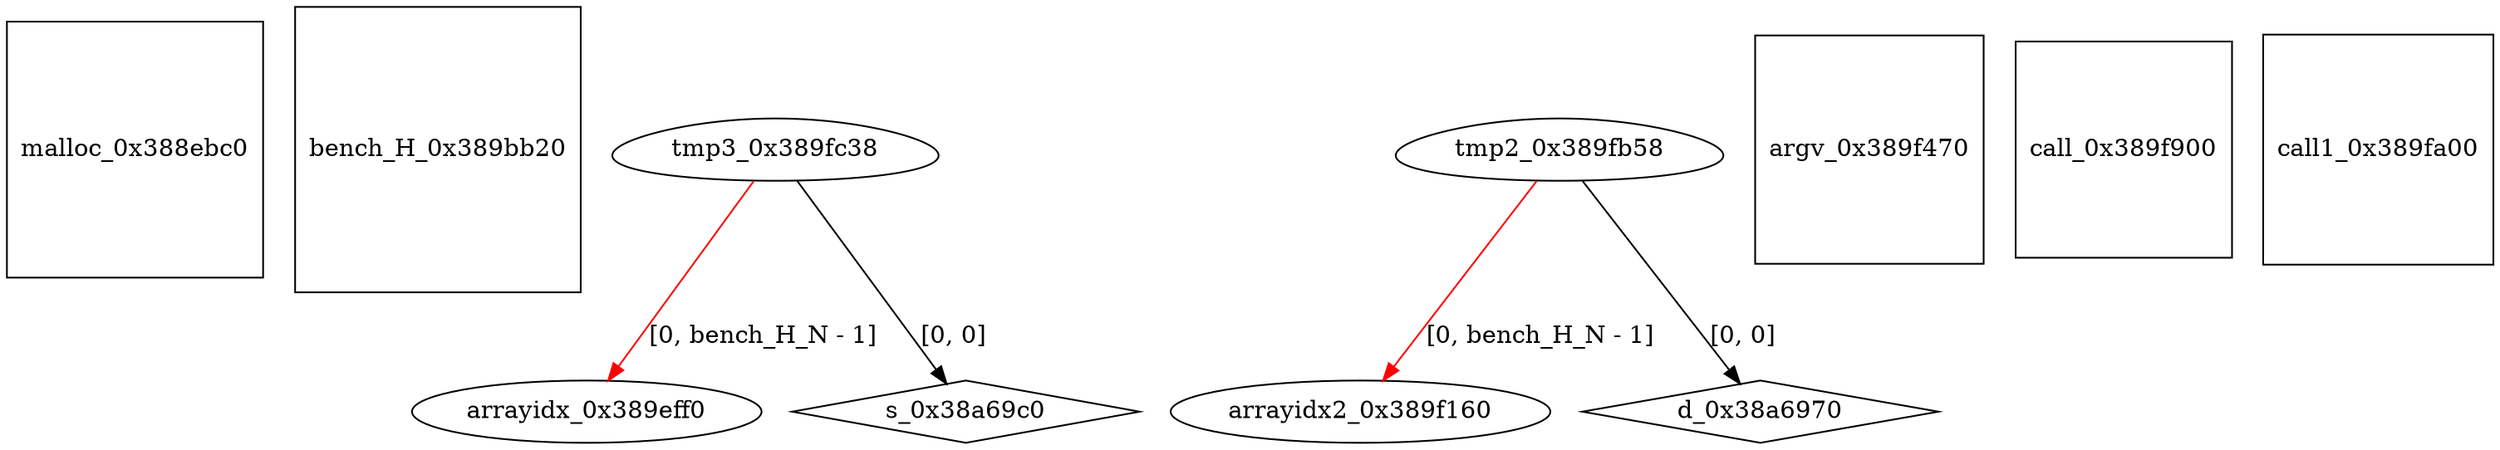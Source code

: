 digraph grafico {
"malloc_0x388ebc0" [shape=square];
"bench_H_0x389bb20" [shape=square];
"arrayidx_0x389eff0" [shape=ellipse];
"tmp3_0x389fc38" -> "arrayidx_0x389eff0" [label="[0, bench_H_N - 1]",color=red];
"arrayidx2_0x389f160" [shape=ellipse];
"tmp2_0x389fb58" -> "arrayidx2_0x389f160" [label="[0, bench_H_N - 1]",color=red];
"argv_0x389f470" [shape=square];
"call_0x389f900" [shape=square];
"call1_0x389fa00" [shape=square];
"tmp2_0x389fb58" [shape=egg];
"tmp3_0x389fc38" [shape=egg];
"d_0x38a6970" [shape=diamond];
"tmp2_0x389fb58" -> "d_0x38a6970" [label="[0, 0]"];
"s_0x38a69c0" [shape=diamond];
"tmp3_0x389fc38" -> "s_0x38a69c0" [label="[0, 0]"];
}